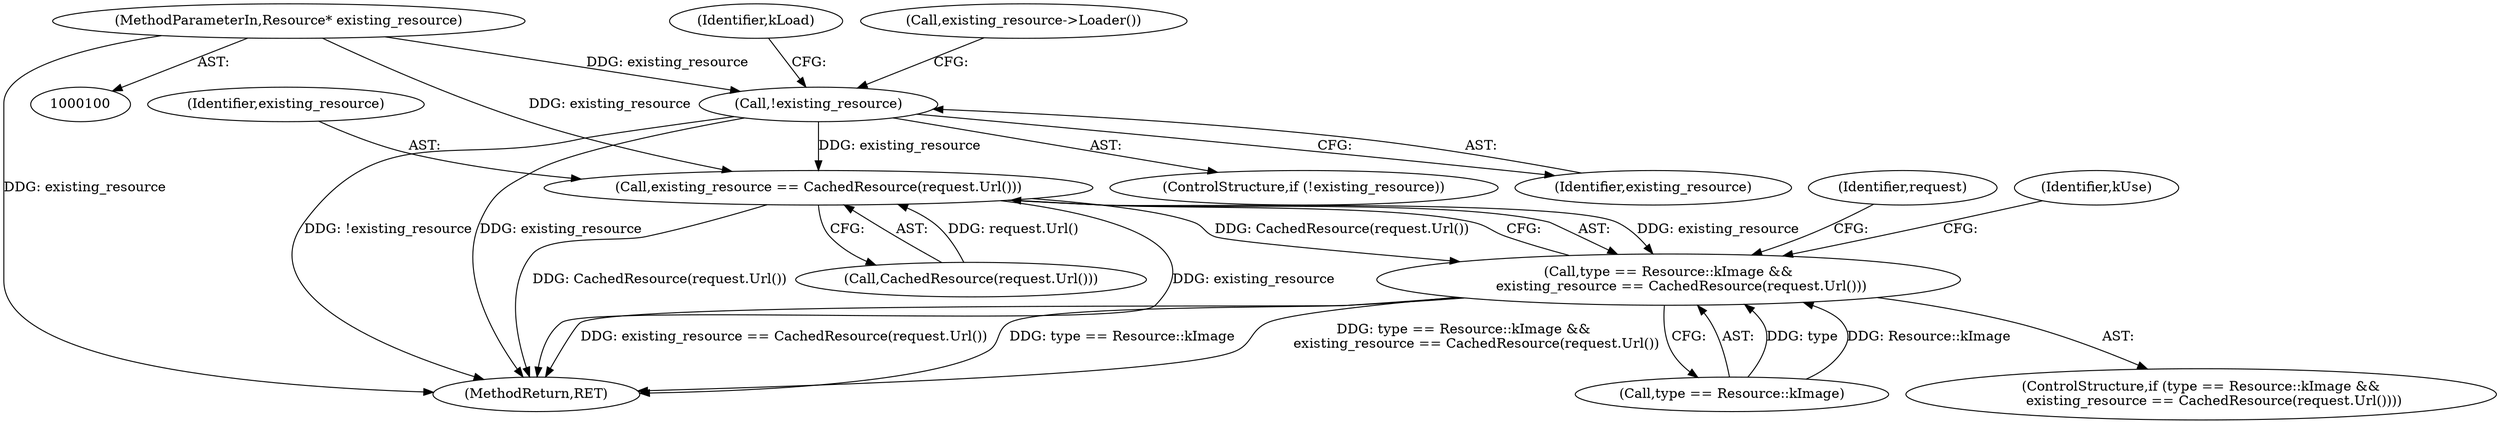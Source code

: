 digraph "0_Chrome_4fdb2b3ebb31e39852fb1bc20fcdf3b5e4de382e@pointer" {
"1000111" [label="(Call,!existing_resource)"];
"1000103" [label="(MethodParameterIn,Resource* existing_resource)"];
"1000285" [label="(Call,existing_resource == CachedResource(request.Url()))"];
"1000281" [label="(Call,type == Resource::kImage &&\n      existing_resource == CachedResource(request.Url()))"];
"1000285" [label="(Call,existing_resource == CachedResource(request.Url()))"];
"1000281" [label="(Call,type == Resource::kImage &&\n      existing_resource == CachedResource(request.Url()))"];
"1000114" [label="(Identifier,kLoad)"];
"1000287" [label="(Call,CachedResource(request.Url()))"];
"1000286" [label="(Identifier,existing_resource)"];
"1000339" [label="(MethodReturn,RET)"];
"1000294" [label="(Identifier,request)"];
"1000117" [label="(Call,existing_resource->Loader())"];
"1000282" [label="(Call,type == Resource::kImage)"];
"1000280" [label="(ControlStructure,if (type == Resource::kImage &&\n      existing_resource == CachedResource(request.Url())))"];
"1000110" [label="(ControlStructure,if (!existing_resource))"];
"1000111" [label="(Call,!existing_resource)"];
"1000103" [label="(MethodParameterIn,Resource* existing_resource)"];
"1000291" [label="(Identifier,kUse)"];
"1000112" [label="(Identifier,existing_resource)"];
"1000111" -> "1000110"  [label="AST: "];
"1000111" -> "1000112"  [label="CFG: "];
"1000112" -> "1000111"  [label="AST: "];
"1000114" -> "1000111"  [label="CFG: "];
"1000117" -> "1000111"  [label="CFG: "];
"1000111" -> "1000339"  [label="DDG: existing_resource"];
"1000111" -> "1000339"  [label="DDG: !existing_resource"];
"1000103" -> "1000111"  [label="DDG: existing_resource"];
"1000111" -> "1000285"  [label="DDG: existing_resource"];
"1000103" -> "1000100"  [label="AST: "];
"1000103" -> "1000339"  [label="DDG: existing_resource"];
"1000103" -> "1000285"  [label="DDG: existing_resource"];
"1000285" -> "1000281"  [label="AST: "];
"1000285" -> "1000287"  [label="CFG: "];
"1000286" -> "1000285"  [label="AST: "];
"1000287" -> "1000285"  [label="AST: "];
"1000281" -> "1000285"  [label="CFG: "];
"1000285" -> "1000339"  [label="DDG: existing_resource"];
"1000285" -> "1000339"  [label="DDG: CachedResource(request.Url())"];
"1000285" -> "1000281"  [label="DDG: existing_resource"];
"1000285" -> "1000281"  [label="DDG: CachedResource(request.Url())"];
"1000287" -> "1000285"  [label="DDG: request.Url()"];
"1000281" -> "1000280"  [label="AST: "];
"1000281" -> "1000282"  [label="CFG: "];
"1000282" -> "1000281"  [label="AST: "];
"1000291" -> "1000281"  [label="CFG: "];
"1000294" -> "1000281"  [label="CFG: "];
"1000281" -> "1000339"  [label="DDG: existing_resource == CachedResource(request.Url())"];
"1000281" -> "1000339"  [label="DDG: type == Resource::kImage"];
"1000281" -> "1000339"  [label="DDG: type == Resource::kImage &&\n      existing_resource == CachedResource(request.Url())"];
"1000282" -> "1000281"  [label="DDG: type"];
"1000282" -> "1000281"  [label="DDG: Resource::kImage"];
}
